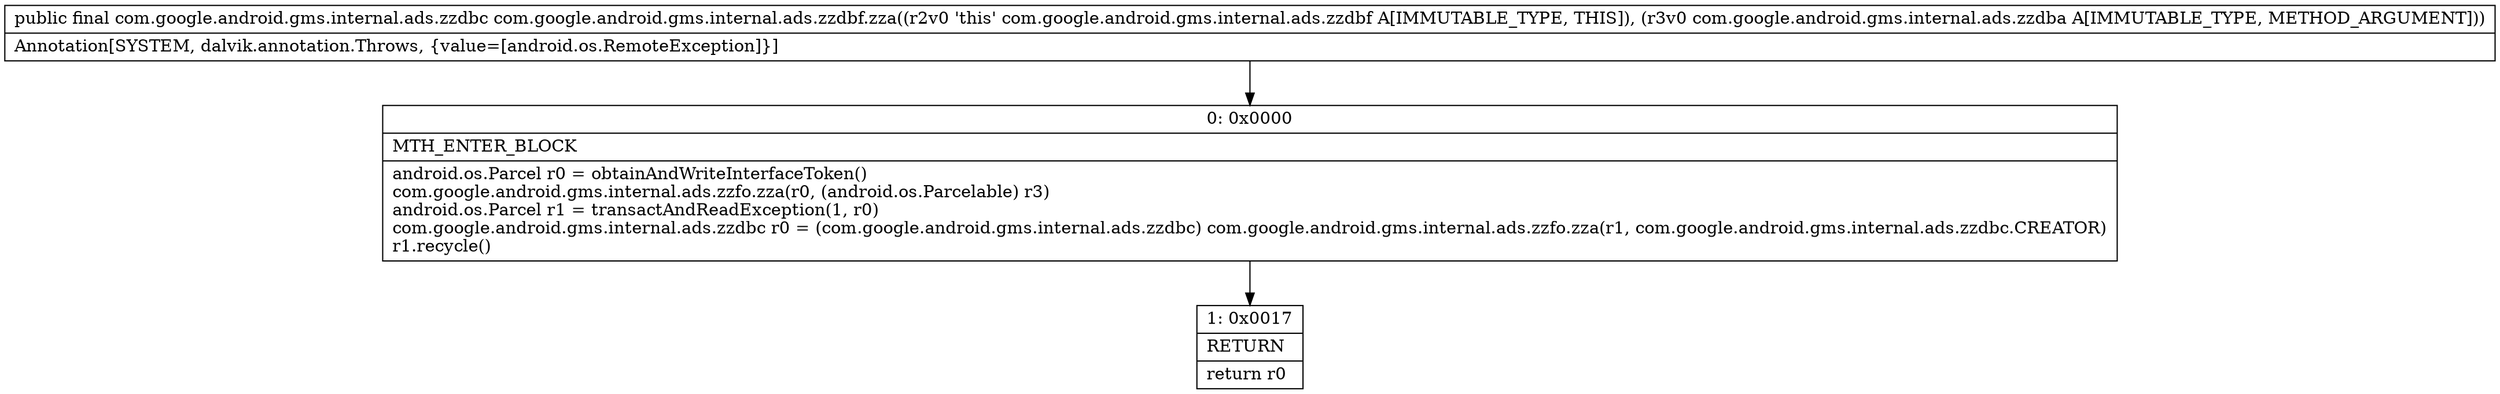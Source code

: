 digraph "CFG forcom.google.android.gms.internal.ads.zzdbf.zza(Lcom\/google\/android\/gms\/internal\/ads\/zzdba;)Lcom\/google\/android\/gms\/internal\/ads\/zzdbc;" {
Node_0 [shape=record,label="{0\:\ 0x0000|MTH_ENTER_BLOCK\l|android.os.Parcel r0 = obtainAndWriteInterfaceToken()\lcom.google.android.gms.internal.ads.zzfo.zza(r0, (android.os.Parcelable) r3)\landroid.os.Parcel r1 = transactAndReadException(1, r0)\lcom.google.android.gms.internal.ads.zzdbc r0 = (com.google.android.gms.internal.ads.zzdbc) com.google.android.gms.internal.ads.zzfo.zza(r1, com.google.android.gms.internal.ads.zzdbc.CREATOR)\lr1.recycle()\l}"];
Node_1 [shape=record,label="{1\:\ 0x0017|RETURN\l|return r0\l}"];
MethodNode[shape=record,label="{public final com.google.android.gms.internal.ads.zzdbc com.google.android.gms.internal.ads.zzdbf.zza((r2v0 'this' com.google.android.gms.internal.ads.zzdbf A[IMMUTABLE_TYPE, THIS]), (r3v0 com.google.android.gms.internal.ads.zzdba A[IMMUTABLE_TYPE, METHOD_ARGUMENT]))  | Annotation[SYSTEM, dalvik.annotation.Throws, \{value=[android.os.RemoteException]\}]\l}"];
MethodNode -> Node_0;
Node_0 -> Node_1;
}

